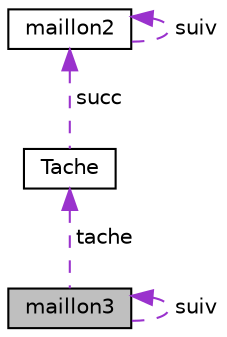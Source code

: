digraph "maillon3"
{
 // LATEX_PDF_SIZE
  edge [fontname="Helvetica",fontsize="10",labelfontname="Helvetica",labelfontsize="10"];
  node [fontname="Helvetica",fontsize="10",shape=record];
  Node1 [label="maillon3",height=0.2,width=0.4,color="black", fillcolor="grey75", style="filled", fontcolor="black",tooltip=" "];
  Node1 -> Node1 [dir="back",color="darkorchid3",fontsize="10",style="dashed",label=" suiv" ,fontname="Helvetica"];
  Node2 -> Node1 [dir="back",color="darkorchid3",fontsize="10",style="dashed",label=" tache" ,fontname="Helvetica"];
  Node2 [label="Tache",height=0.2,width=0.4,color="black", fillcolor="white", style="filled",URL="$struct_tache.html",tooltip=" "];
  Node3 -> Node2 [dir="back",color="darkorchid3",fontsize="10",style="dashed",label=" succ" ,fontname="Helvetica"];
  Node3 [label="maillon2",height=0.2,width=0.4,color="black", fillcolor="white", style="filled",URL="$structmaillon2.html",tooltip=" "];
  Node3 -> Node3 [dir="back",color="darkorchid3",fontsize="10",style="dashed",label=" suiv" ,fontname="Helvetica"];
}
